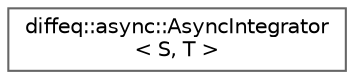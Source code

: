 digraph "Graphical Class Hierarchy"
{
 // LATEX_PDF_SIZE
  bgcolor="transparent";
  edge [fontname=Helvetica,fontsize=10,labelfontname=Helvetica,labelfontsize=10];
  node [fontname=Helvetica,fontsize=10,shape=box,height=0.2,width=0.4];
  rankdir="LR";
  Node0 [id="Node000000",label="diffeq::async::AsyncIntegrator\l\< S, T \>",height=0.2,width=0.4,color="grey40", fillcolor="white", style="filled",URL="$classdiffeq_1_1async_1_1_async_integrator.html",tooltip="Lightweight async integrator wrapper."];
}
